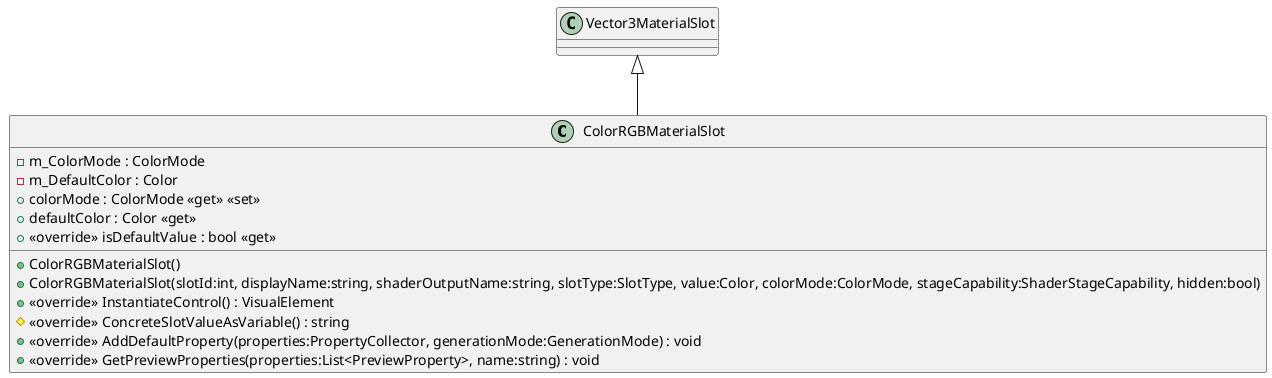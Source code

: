 @startuml
class ColorRGBMaterialSlot {
    - m_ColorMode : ColorMode
    - m_DefaultColor : Color
    + ColorRGBMaterialSlot()
    + ColorRGBMaterialSlot(slotId:int, displayName:string, shaderOutputName:string, slotType:SlotType, value:Color, colorMode:ColorMode, stageCapability:ShaderStageCapability, hidden:bool)
    + colorMode : ColorMode <<get>> <<set>>
    + defaultColor : Color <<get>>
    + <<override>> isDefaultValue : bool <<get>>
    + <<override>> InstantiateControl() : VisualElement
    # <<override>> ConcreteSlotValueAsVariable() : string
    + <<override>> AddDefaultProperty(properties:PropertyCollector, generationMode:GenerationMode) : void
    + <<override>> GetPreviewProperties(properties:List<PreviewProperty>, name:string) : void
}
Vector3MaterialSlot <|-- ColorRGBMaterialSlot
@enduml
